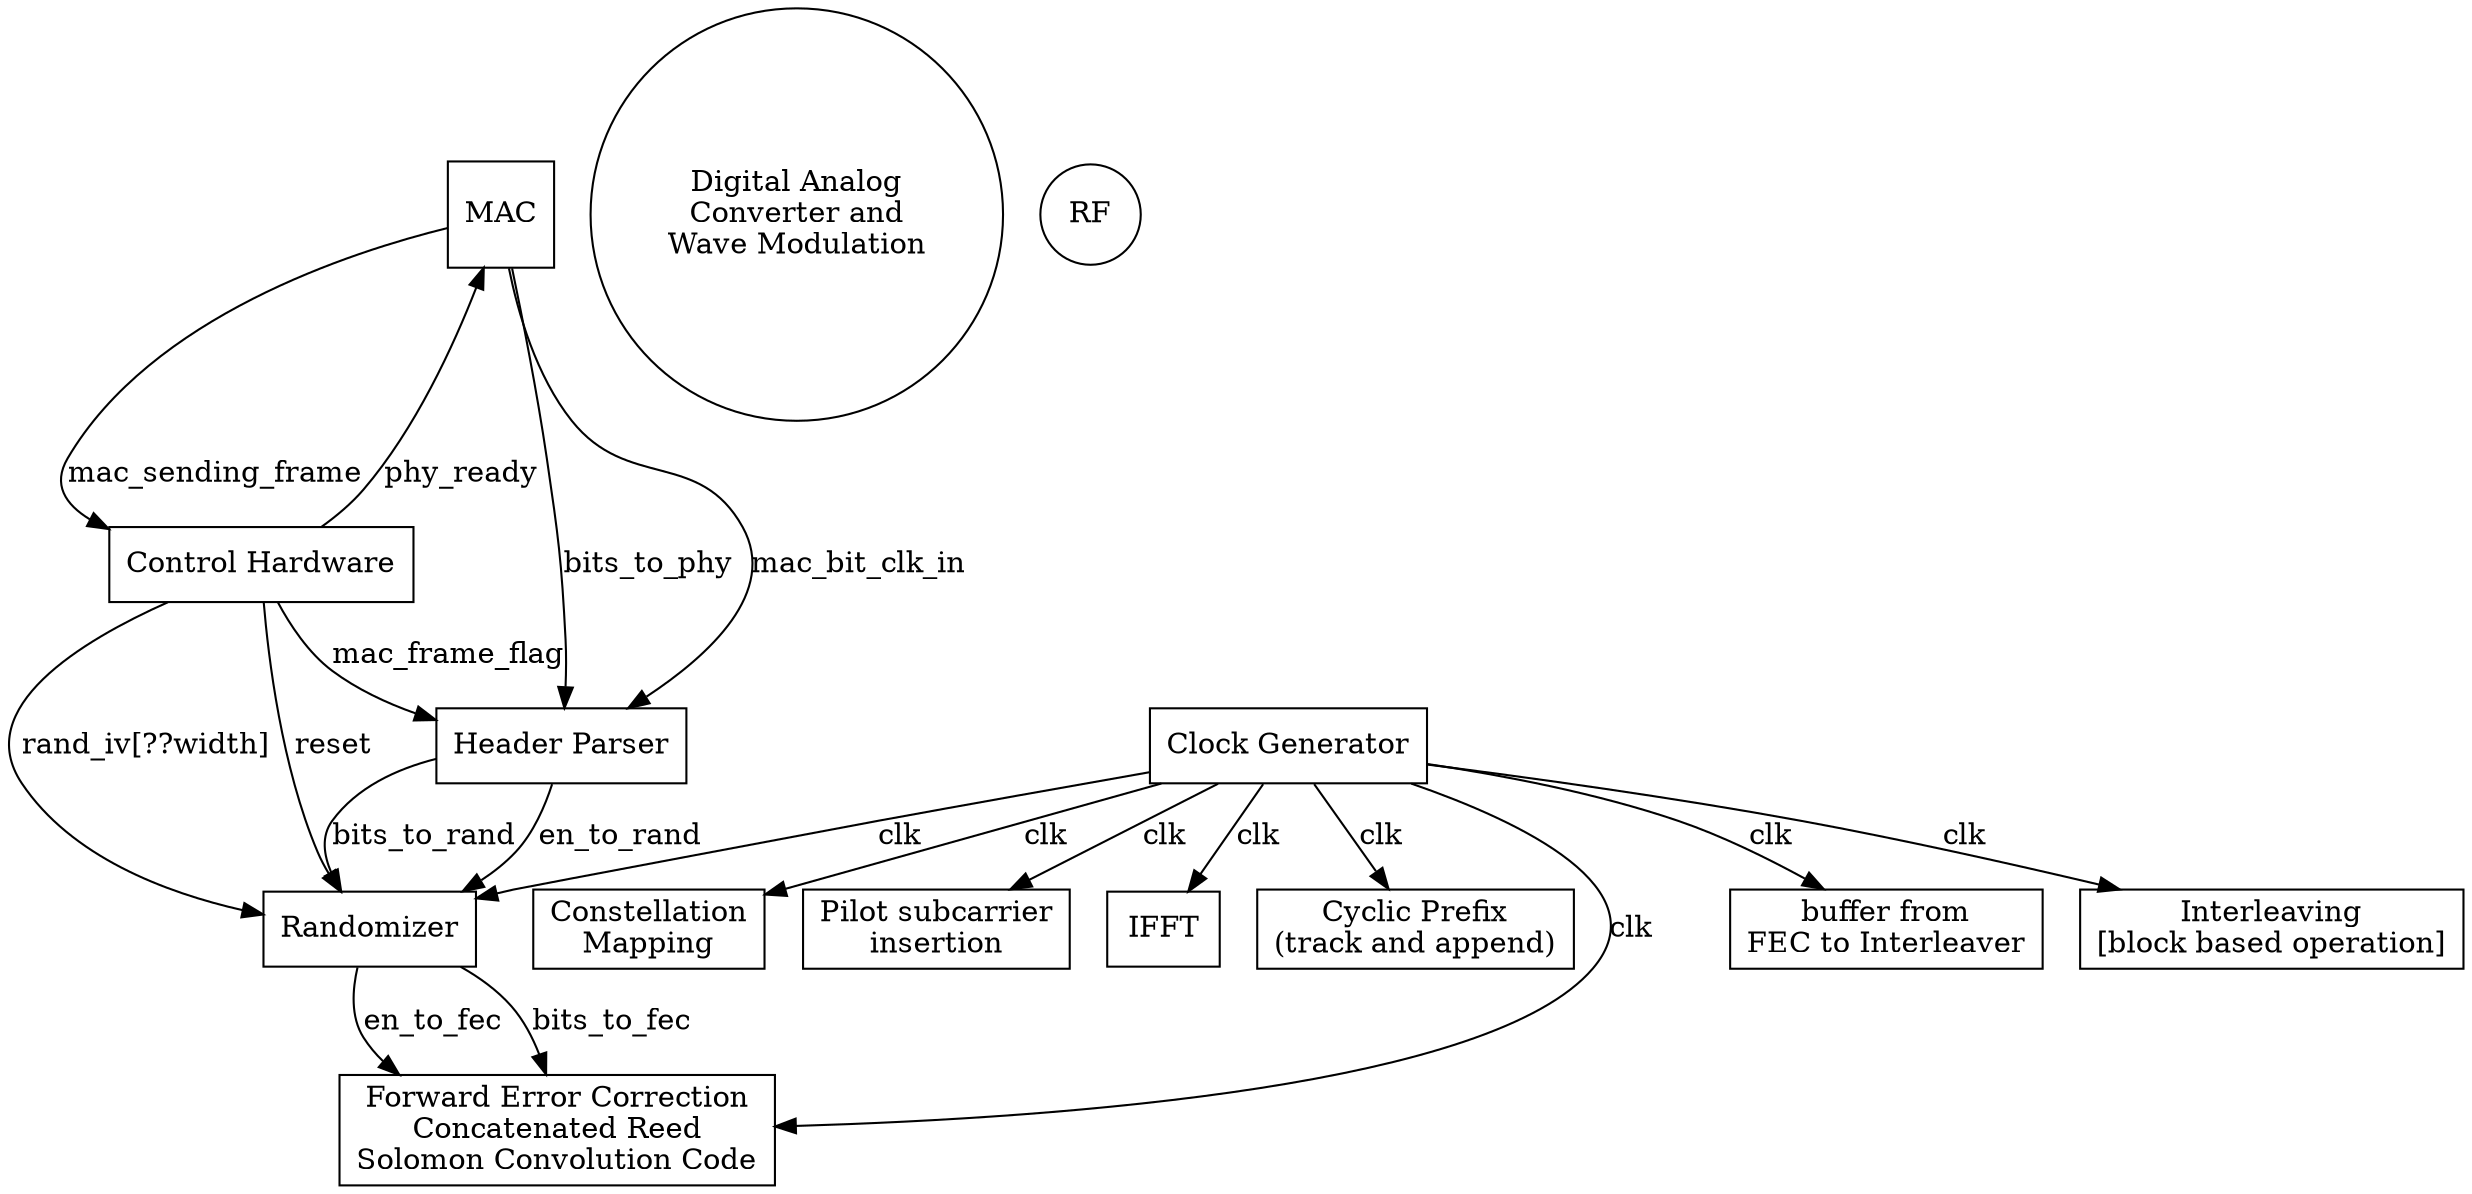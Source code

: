 digraph transmitter {
	//	page="8.5,11"
	//	rankdir=LR

	node [shape=box]

	mac [label="MAC", shape=square]
	clk [label="Clock Generator"]
	ctrl [label="Control Hardware"]
	head [label="Header Parser"]
	rand [label="Randomizer"]
	fec  [label="Forward Error Correction\nConcatenated Reed\nSolomon Convolution Code"]
	buf_fec_inter [label="buffer from\nFEC to Interleaver"]
	interleaver [label="Interleaving\n[block based operation]"]
	const_map [label="Constellation\nMapping"]
	pilot_ins [label="Pilot subcarrier\ninsertion"]
	ifft [label="IFFT"]
	cp [label="Cyclic Prefix\n(track and append)"]
	
	dac [label="Digital Analog\nConverter and\nWave Modulation", shape=circle]
	rf [label="RF", shape=circle]



	clk -> rand [label="clk"]
	clk -> fec [label="clk"]
	clk -> buf_fec_inter [label="clk"]
	clk -> interleaver [label="clk"]
	clk -> const_map [label="clk"]
	clk -> pilot_ins [label="clk"]
	clk -> ifft [label="clk"]
	clk -> cp [label="clk"]


	mac -> head [label="bits_to_phy"]
	mac -> head [label="mac_bit_clk_in"]
	mac -> ctrl [label="mac_sending_frame"]
	
	ctrl -> mac [label="phy_ready"]
	ctrl -> head [label="mac_frame_flag"]
	ctrl -> rand [label="reset"]
	ctrl -> rand [label="rand_iv[??width]"]

	head -> rand [label="bits_to_rand"]
	head -> rand [label="en_to_rand"]

	rand -> fec  [label="bits_to_fec"]
	rand -> fec  [label="en_to_fec"]



}
